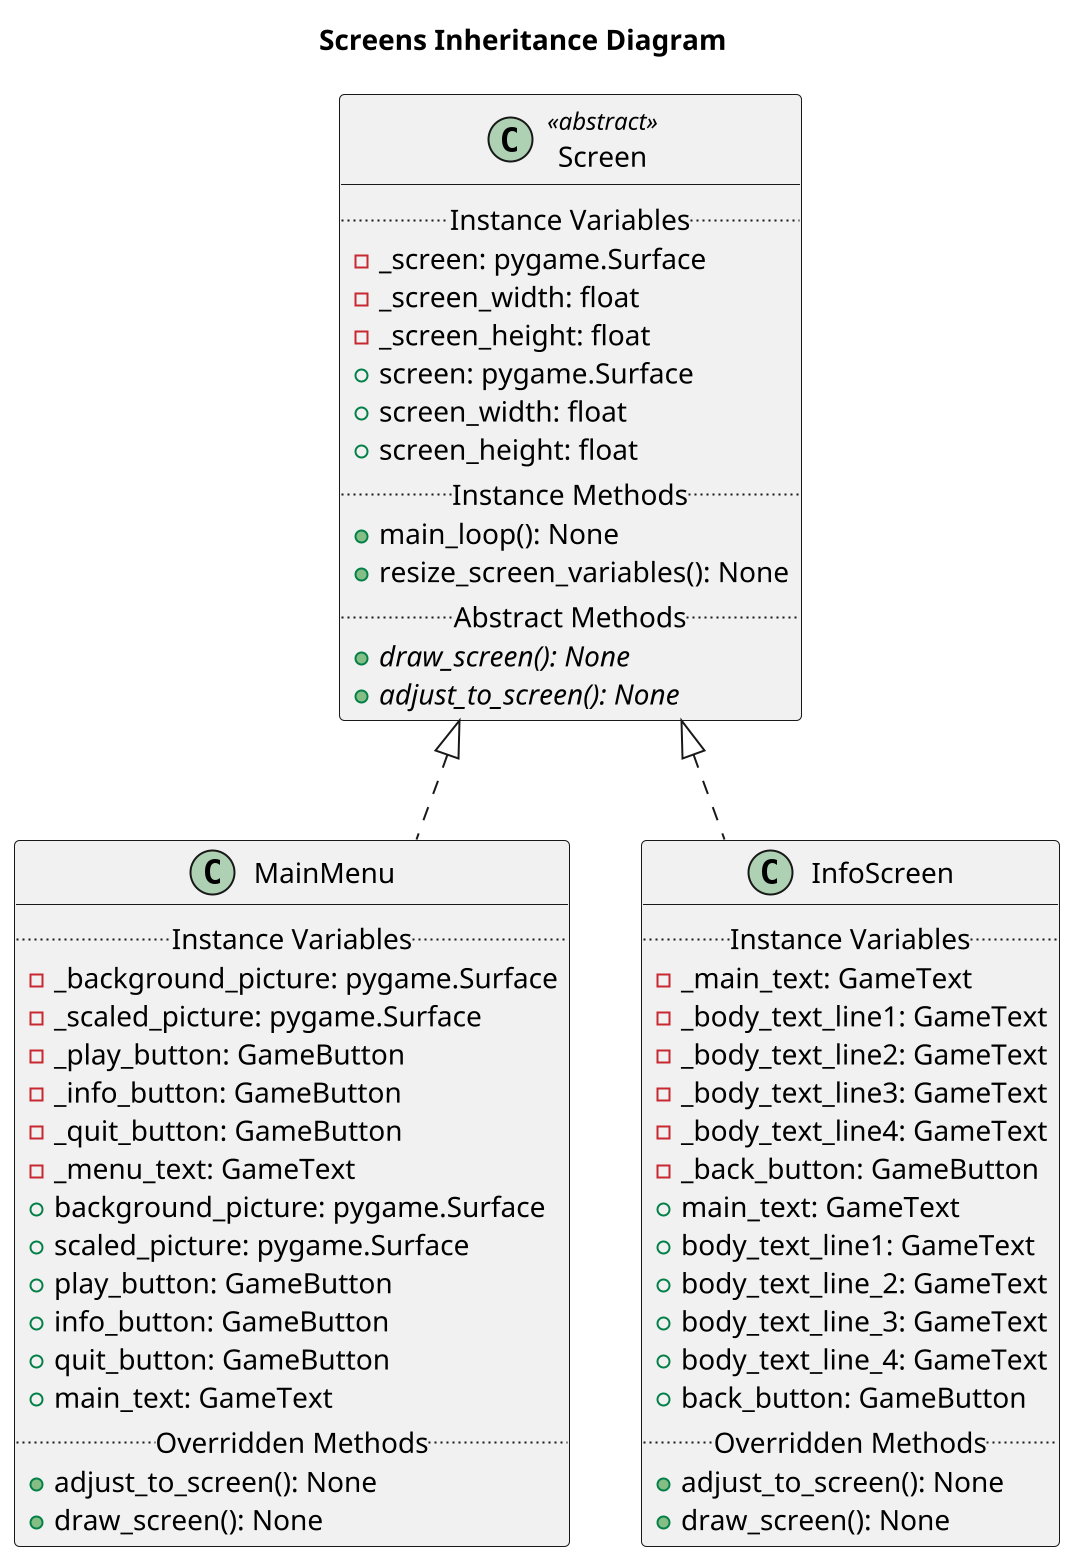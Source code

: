 @startuml
scale 2
title "Screens Inheritance Diagram"
    class Screen  <<abstract>>{
    ..Instance Variables..
    - _screen: pygame.Surface
    - _screen_width: float
    - _screen_height: float
    + screen: pygame.Surface
    + screen_width: float
    + screen_height: float
    ..Instance Methods..
    + main_loop(): None
    + resize_screen_variables(): None
    ..Abstract Methods..
    {abstract} + draw_screen(): None
    {abstract} + adjust_to_screen(): None
}

class MainMenu implements Screen{
    ..Instance Variables..
    - _background_picture: pygame.Surface
    - _scaled_picture: pygame.Surface
    - _play_button: GameButton
    - _info_button: GameButton
    - _quit_button: GameButton
    - _menu_text: GameText
    + background_picture: pygame.Surface
    + scaled_picture: pygame.Surface
    + play_button: GameButton
    + info_button: GameButton
    + quit_button: GameButton
    + main_text: GameText
    ..Overridden Methods..
    + adjust_to_screen(): None
    + draw_screen(): None
}

class InfoScreen implements Screen{
    ..Instance Variables..
    - _main_text: GameText
    - _body_text_line1: GameText
    - _body_text_line2: GameText
    - _body_text_line3: GameText
    - _body_text_line4: GameText
    - _back_button: GameButton
    + main_text: GameText
    + body_text_line1: GameText
    + body_text_line_2: GameText
    + body_text_line_3: GameText
    + body_text_line_4: GameText
    + back_button: GameButton
    ..Overridden Methods..
    + adjust_to_screen(): None
    + draw_screen(): None
}

@enduml
